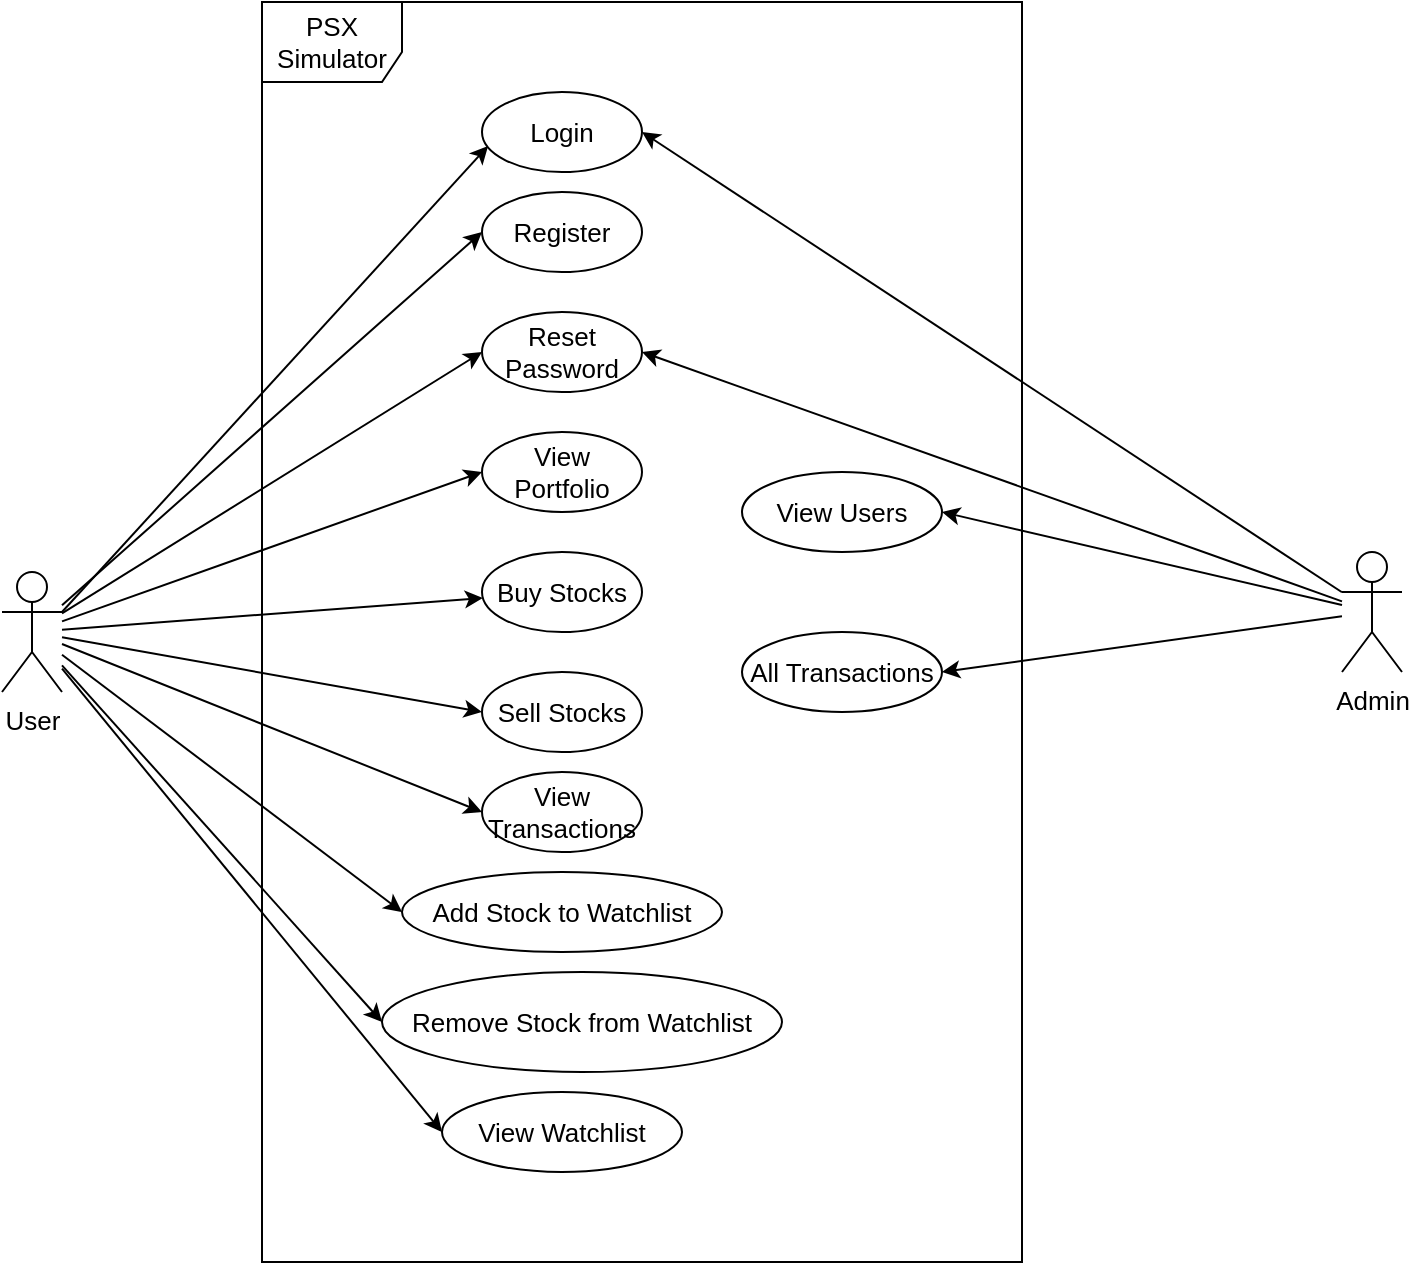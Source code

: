 <mxfile>
    <diagram id="eDlCQYzOwyQzkm2Y71FD" name="Page-1">
        <mxGraphModel dx="1133" dy="825" grid="1" gridSize="10" guides="1" tooltips="1" connect="1" arrows="1" fold="1" page="1" pageScale="1" pageWidth="850" pageHeight="1100" math="0" shadow="0">
            <root>
                <mxCell id="0"/>
                <mxCell id="1" parent="0"/>
                <mxCell id="2" value="PSX Simulator" style="shape=umlFrame;whiteSpace=wrap;html=1;width=70;height=40;fontSize=13;" vertex="1" parent="1">
                    <mxGeometry x="210" y="80" width="380" height="630" as="geometry"/>
                </mxCell>
                <mxCell id="19" style="edgeStyle=none;html=1;entryX=0.038;entryY=0.675;entryDx=0;entryDy=0;entryPerimeter=0;exitX=1;exitY=0.333;exitDx=0;exitDy=0;exitPerimeter=0;fontSize=13;" edge="1" parent="1" source="3" target="5">
                    <mxGeometry relative="1" as="geometry">
                        <mxPoint x="140" y="360" as="sourcePoint"/>
                    </mxGeometry>
                </mxCell>
                <mxCell id="21" style="edgeStyle=none;html=1;entryX=0;entryY=0.5;entryDx=0;entryDy=0;fontSize=13;" edge="1" parent="1" source="3" target="6">
                    <mxGeometry relative="1" as="geometry"/>
                </mxCell>
                <mxCell id="22" style="edgeStyle=none;html=1;entryX=0;entryY=0.5;entryDx=0;entryDy=0;fontSize=13;" edge="1" parent="1" source="3" target="7">
                    <mxGeometry relative="1" as="geometry"/>
                </mxCell>
                <mxCell id="23" style="edgeStyle=none;html=1;entryX=0;entryY=0.5;entryDx=0;entryDy=0;fontSize=13;" edge="1" parent="1" source="3" target="13">
                    <mxGeometry relative="1" as="geometry"/>
                </mxCell>
                <mxCell id="24" style="edgeStyle=none;html=1;fontSize=13;" edge="1" parent="1" source="3" target="12">
                    <mxGeometry relative="1" as="geometry"/>
                </mxCell>
                <mxCell id="25" style="edgeStyle=none;html=1;entryX=0;entryY=0.5;entryDx=0;entryDy=0;fontSize=13;" edge="1" parent="1" source="3" target="14">
                    <mxGeometry relative="1" as="geometry"/>
                </mxCell>
                <mxCell id="26" style="edgeStyle=none;html=1;entryX=0;entryY=0.5;entryDx=0;entryDy=0;fontSize=13;" edge="1" parent="1" source="3" target="15">
                    <mxGeometry relative="1" as="geometry"/>
                </mxCell>
                <mxCell id="27" style="edgeStyle=none;html=1;entryX=0;entryY=0.5;entryDx=0;entryDy=0;fontSize=13;" edge="1" parent="1" source="3" target="8">
                    <mxGeometry relative="1" as="geometry"/>
                </mxCell>
                <mxCell id="28" style="edgeStyle=none;html=1;entryX=0;entryY=0.5;entryDx=0;entryDy=0;fontSize=13;" edge="1" parent="1" source="3" target="9">
                    <mxGeometry relative="1" as="geometry"/>
                </mxCell>
                <mxCell id="29" style="edgeStyle=none;html=1;entryX=0;entryY=0.5;entryDx=0;entryDy=0;fontSize=13;" edge="1" parent="1" source="3" target="10">
                    <mxGeometry relative="1" as="geometry"/>
                </mxCell>
                <mxCell id="3" value="User" style="shape=umlActor;verticalLabelPosition=bottom;verticalAlign=top;html=1;fontSize=13;" vertex="1" parent="1">
                    <mxGeometry x="80" y="365" width="30" height="60" as="geometry"/>
                </mxCell>
                <mxCell id="30" style="edgeStyle=none;html=1;entryX=1;entryY=0.5;entryDx=0;entryDy=0;fontSize=13;" edge="1" parent="1" source="4" target="5">
                    <mxGeometry relative="1" as="geometry"/>
                </mxCell>
                <mxCell id="31" style="edgeStyle=none;html=1;entryX=1;entryY=0.5;entryDx=0;entryDy=0;fontSize=13;" edge="1" parent="1" source="4" target="17">
                    <mxGeometry relative="1" as="geometry"/>
                </mxCell>
                <mxCell id="32" style="edgeStyle=none;html=1;entryX=1;entryY=0.5;entryDx=0;entryDy=0;fontSize=13;" edge="1" parent="1" source="4" target="7">
                    <mxGeometry relative="1" as="geometry"/>
                </mxCell>
                <mxCell id="33" style="edgeStyle=none;html=1;entryX=1;entryY=0.5;entryDx=0;entryDy=0;fontSize=13;" edge="1" parent="1" source="4" target="18">
                    <mxGeometry relative="1" as="geometry"/>
                </mxCell>
                <mxCell id="4" value="Admin" style="shape=umlActor;verticalLabelPosition=bottom;verticalAlign=top;html=1;fontSize=13;" vertex="1" parent="1">
                    <mxGeometry x="750" y="355" width="30" height="60" as="geometry"/>
                </mxCell>
                <mxCell id="5" value="Login" style="ellipse;whiteSpace=wrap;html=1;fontSize=13;" vertex="1" parent="1">
                    <mxGeometry x="320" y="125" width="80" height="40" as="geometry"/>
                </mxCell>
                <mxCell id="6" value="Register       " style="ellipse;whiteSpace=wrap;html=1;fontSize=13;" vertex="1" parent="1">
                    <mxGeometry x="320" y="175" width="80" height="40" as="geometry"/>
                </mxCell>
                <mxCell id="7" value="Reset Password       " style="ellipse;whiteSpace=wrap;html=1;fontSize=13;" vertex="1" parent="1">
                    <mxGeometry x="320" y="235" width="80" height="40" as="geometry"/>
                </mxCell>
                <mxCell id="8" value="Add Stock to Watchlist       " style="ellipse;whiteSpace=wrap;html=1;fontSize=13;" vertex="1" parent="1">
                    <mxGeometry x="280" y="515" width="160" height="40" as="geometry"/>
                </mxCell>
                <mxCell id="9" value="Remove Stock from Watchlist       " style="ellipse;whiteSpace=wrap;html=1;fontSize=13;" vertex="1" parent="1">
                    <mxGeometry x="270" y="565" width="200" height="50" as="geometry"/>
                </mxCell>
                <mxCell id="10" value="View Watchlist        " style="ellipse;whiteSpace=wrap;html=1;fontSize=13;" vertex="1" parent="1">
                    <mxGeometry x="300" y="625" width="120" height="40" as="geometry"/>
                </mxCell>
                <mxCell id="12" value="Buy Stocks       " style="ellipse;whiteSpace=wrap;html=1;fontSize=13;" vertex="1" parent="1">
                    <mxGeometry x="320" y="355" width="80" height="40" as="geometry"/>
                </mxCell>
                <mxCell id="13" value="View Portfolio       " style="ellipse;whiteSpace=wrap;html=1;fontSize=13;" vertex="1" parent="1">
                    <mxGeometry x="320" y="295" width="80" height="40" as="geometry"/>
                </mxCell>
                <mxCell id="14" value="Sell Stocks       " style="ellipse;whiteSpace=wrap;html=1;fontSize=13;" vertex="1" parent="1">
                    <mxGeometry x="320" y="415" width="80" height="40" as="geometry"/>
                </mxCell>
                <mxCell id="15" value="View Transactions       " style="ellipse;whiteSpace=wrap;html=1;fontSize=13;" vertex="1" parent="1">
                    <mxGeometry x="320" y="465" width="80" height="40" as="geometry"/>
                </mxCell>
                <mxCell id="17" value="View Users" style="ellipse;whiteSpace=wrap;html=1;fontSize=13;" vertex="1" parent="1">
                    <mxGeometry x="450" y="315" width="100" height="40" as="geometry"/>
                </mxCell>
                <mxCell id="18" value="All Transactions" style="ellipse;whiteSpace=wrap;html=1;fontSize=13;" vertex="1" parent="1">
                    <mxGeometry x="450" y="395" width="100" height="40" as="geometry"/>
                </mxCell>
            </root>
        </mxGraphModel>
    </diagram>
</mxfile>